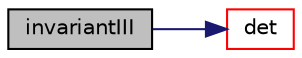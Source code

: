 digraph "invariantIII"
{
  bgcolor="transparent";
  edge [fontname="Helvetica",fontsize="10",labelfontname="Helvetica",labelfontsize="10"];
  node [fontname="Helvetica",fontsize="10",shape=record];
  rankdir="LR";
  Node140917 [label="invariantIII",height=0.2,width=0.4,color="black", fillcolor="grey75", style="filled", fontcolor="black"];
  Node140917 -> Node140918 [color="midnightblue",fontsize="10",style="solid",fontname="Helvetica"];
  Node140918 [label="det",height=0.2,width=0.4,color="red",URL="$a21851.html#a7a7d427803e13e2d25077375a0d8ee06",tooltip="Return the determinant of a symmetric tensor. "];
}
